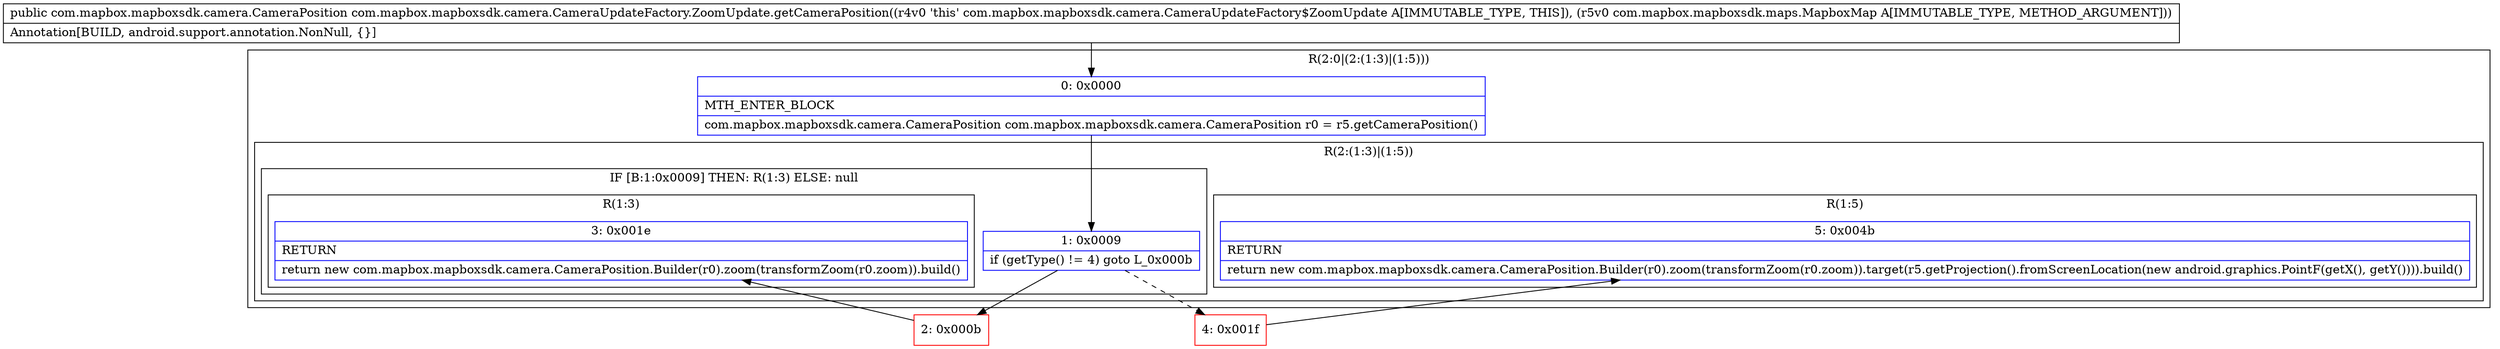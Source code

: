 digraph "CFG forcom.mapbox.mapboxsdk.camera.CameraUpdateFactory.ZoomUpdate.getCameraPosition(Lcom\/mapbox\/mapboxsdk\/maps\/MapboxMap;)Lcom\/mapbox\/mapboxsdk\/camera\/CameraPosition;" {
subgraph cluster_Region_1225795243 {
label = "R(2:0|(2:(1:3)|(1:5)))";
node [shape=record,color=blue];
Node_0 [shape=record,label="{0\:\ 0x0000|MTH_ENTER_BLOCK\l|com.mapbox.mapboxsdk.camera.CameraPosition com.mapbox.mapboxsdk.camera.CameraPosition r0 = r5.getCameraPosition()\l}"];
subgraph cluster_Region_171202983 {
label = "R(2:(1:3)|(1:5))";
node [shape=record,color=blue];
subgraph cluster_IfRegion_123186775 {
label = "IF [B:1:0x0009] THEN: R(1:3) ELSE: null";
node [shape=record,color=blue];
Node_1 [shape=record,label="{1\:\ 0x0009|if (getType() != 4) goto L_0x000b\l}"];
subgraph cluster_Region_1028219768 {
label = "R(1:3)";
node [shape=record,color=blue];
Node_3 [shape=record,label="{3\:\ 0x001e|RETURN\l|return new com.mapbox.mapboxsdk.camera.CameraPosition.Builder(r0).zoom(transformZoom(r0.zoom)).build()\l}"];
}
}
subgraph cluster_Region_1684517183 {
label = "R(1:5)";
node [shape=record,color=blue];
Node_5 [shape=record,label="{5\:\ 0x004b|RETURN\l|return new com.mapbox.mapboxsdk.camera.CameraPosition.Builder(r0).zoom(transformZoom(r0.zoom)).target(r5.getProjection().fromScreenLocation(new android.graphics.PointF(getX(), getY()))).build()\l}"];
}
}
}
Node_2 [shape=record,color=red,label="{2\:\ 0x000b}"];
Node_4 [shape=record,color=red,label="{4\:\ 0x001f}"];
MethodNode[shape=record,label="{public com.mapbox.mapboxsdk.camera.CameraPosition com.mapbox.mapboxsdk.camera.CameraUpdateFactory.ZoomUpdate.getCameraPosition((r4v0 'this' com.mapbox.mapboxsdk.camera.CameraUpdateFactory$ZoomUpdate A[IMMUTABLE_TYPE, THIS]), (r5v0 com.mapbox.mapboxsdk.maps.MapboxMap A[IMMUTABLE_TYPE, METHOD_ARGUMENT]))  | Annotation[BUILD, android.support.annotation.NonNull, \{\}]\l}"];
MethodNode -> Node_0;
Node_0 -> Node_1;
Node_1 -> Node_2;
Node_1 -> Node_4[style=dashed];
Node_2 -> Node_3;
Node_4 -> Node_5;
}

